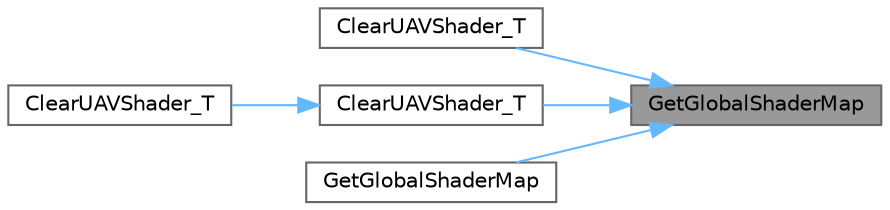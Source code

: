 digraph "GetGlobalShaderMap"
{
 // INTERACTIVE_SVG=YES
 // LATEX_PDF_SIZE
  bgcolor="transparent";
  edge [fontname=Helvetica,fontsize=10,labelfontname=Helvetica,labelfontsize=10];
  node [fontname=Helvetica,fontsize=10,shape=box,height=0.2,width=0.4];
  rankdir="RL";
  Node1 [id="Node000001",label="GetGlobalShaderMap",height=0.2,width=0.4,color="gray40", fillcolor="grey60", style="filled", fontcolor="black",tooltip="Accesses the global shader map."];
  Node1 -> Node2 [id="edge1_Node000001_Node000002",dir="back",color="steelblue1",style="solid",tooltip=" "];
  Node2 [id="Node000002",label="ClearUAVShader_T",height=0.2,width=0.4,color="grey40", fillcolor="white", style="filled",URL="$d9/d4e/ClearReplacementShaders_8h.html#a969a31562163c0b485980cea5a0a1aff",tooltip=" "];
  Node1 -> Node3 [id="edge2_Node000001_Node000003",dir="back",color="steelblue1",style="solid",tooltip=" "];
  Node3 [id="Node000003",label="ClearUAVShader_T",height=0.2,width=0.4,color="grey40", fillcolor="white", style="filled",URL="$d9/d4e/ClearReplacementShaders_8h.html#aadb4271fb9de1197af03eb140906f832",tooltip="Helper functions for running the clear replacement shader for specific resource types,..."];
  Node3 -> Node4 [id="edge3_Node000003_Node000004",dir="back",color="steelblue1",style="solid",tooltip=" "];
  Node4 [id="Node000004",label="ClearUAVShader_T",height=0.2,width=0.4,color="grey40", fillcolor="white", style="filled",URL="$d9/d4e/ClearReplacementShaders_8h.html#aec8c779804ebf299b9da84b54bace9a0",tooltip=" "];
  Node1 -> Node5 [id="edge4_Node000001_Node000005",dir="back",color="steelblue1",style="solid",tooltip=" "];
  Node5 [id="Node000005",label="GetGlobalShaderMap",height=0.2,width=0.4,color="grey40", fillcolor="white", style="filled",URL="$db/de3/GlobalShader_8h.html#a603e2d05aaa84089d26716e20d0b94bd",tooltip="Overload for the above GetGlobalShaderMap which takes a feature level and translates to the appropria..."];
}
